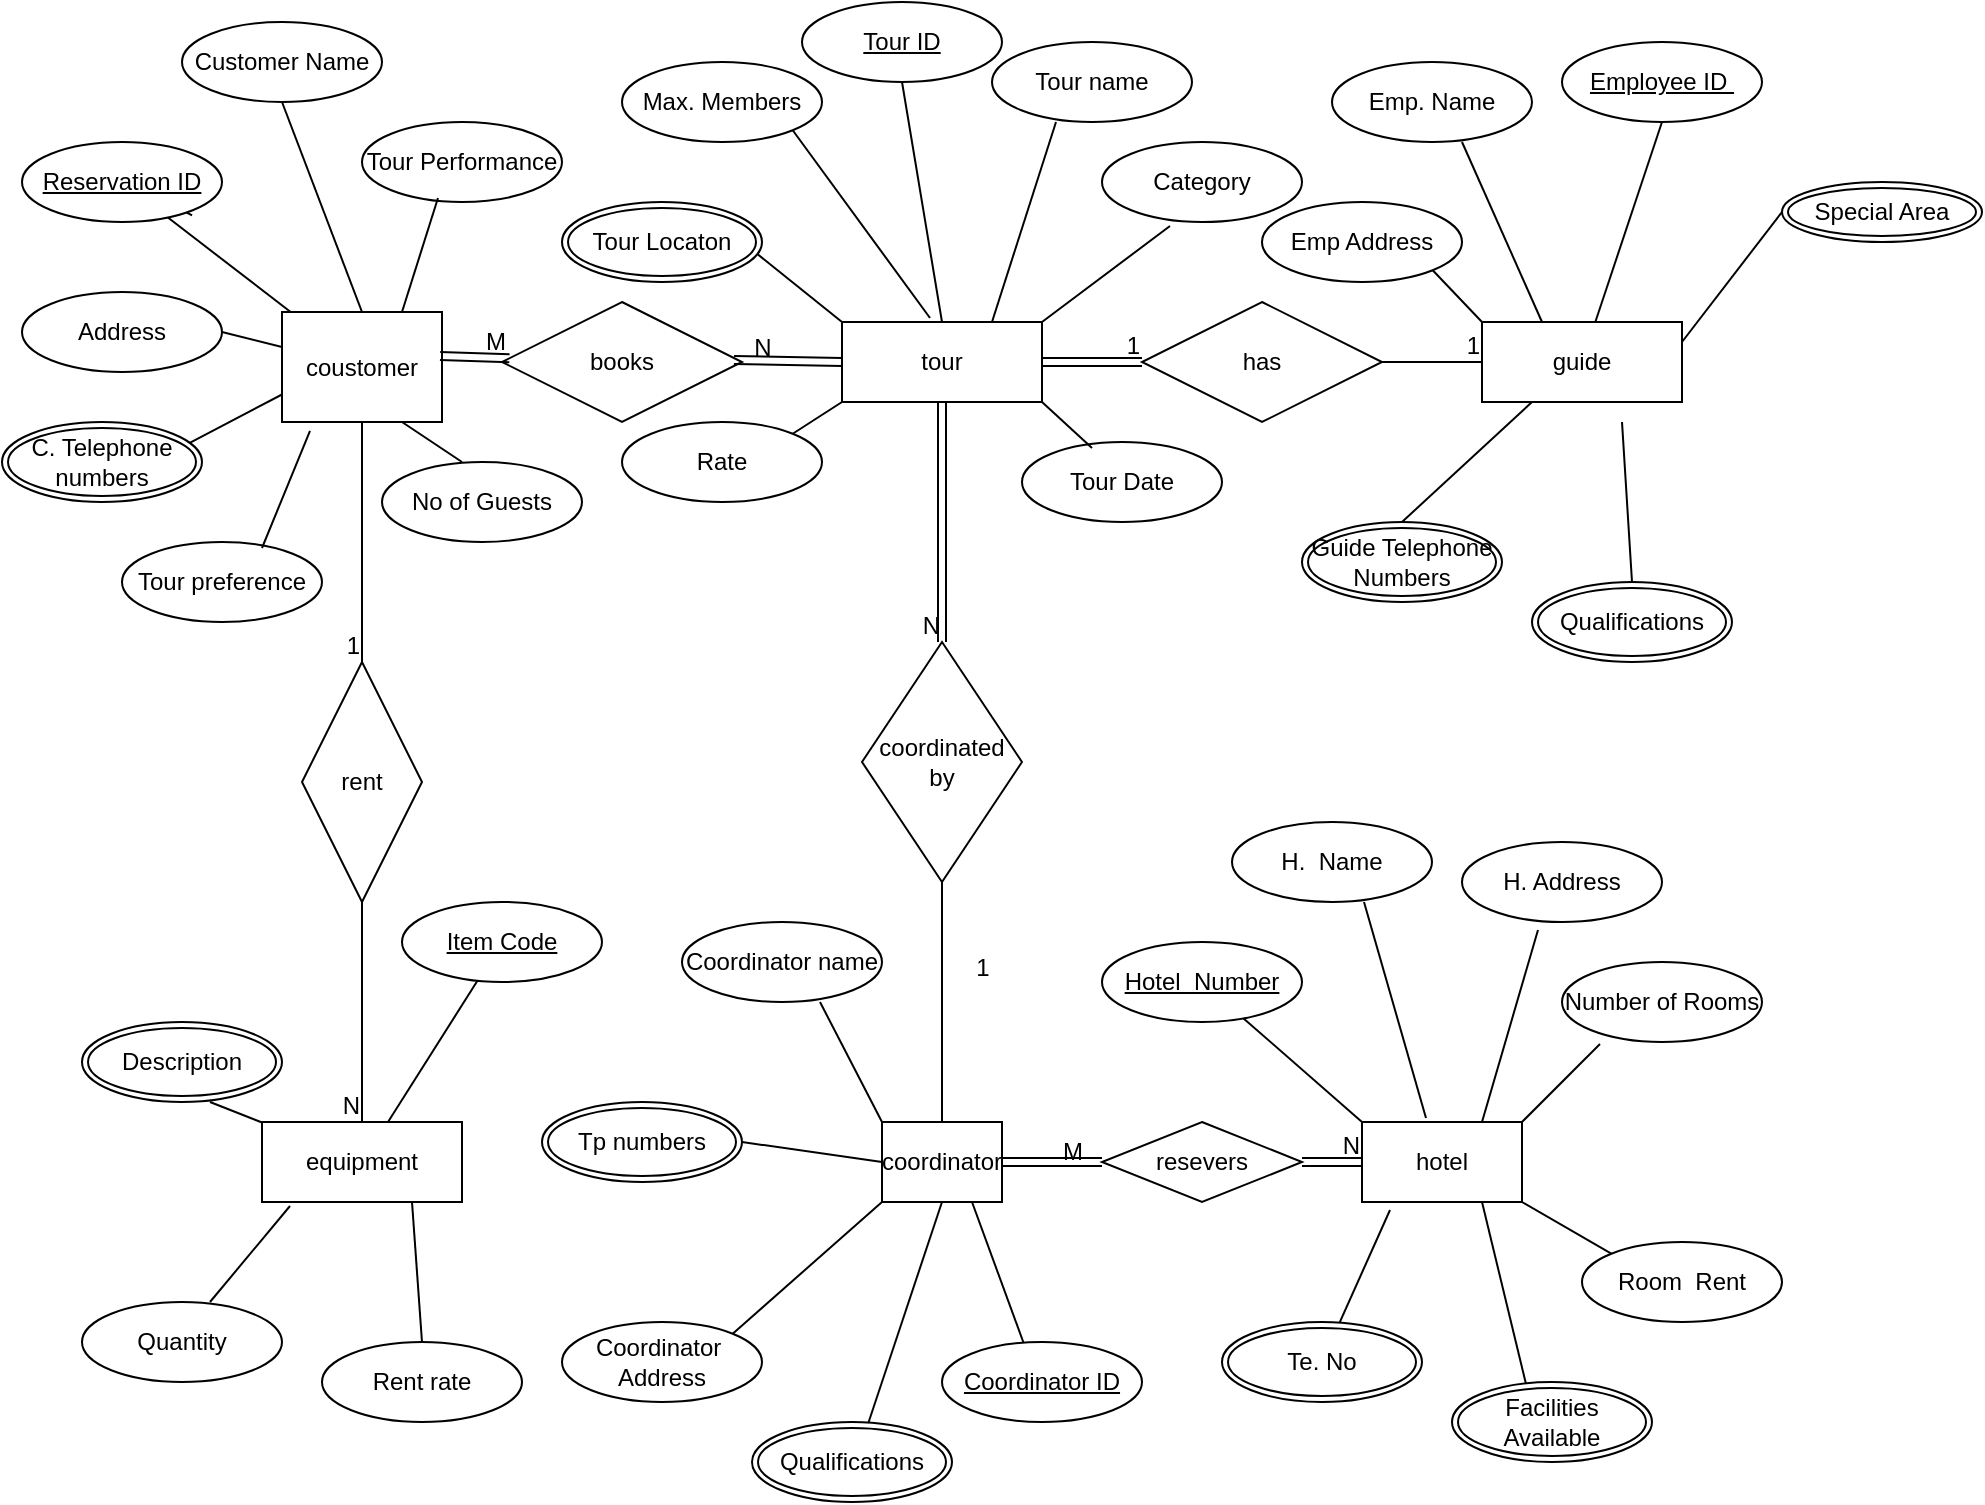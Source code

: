 <mxfile version="21.6.5" type="device">
  <diagram id="R2lEEEUBdFMjLlhIrx00" name="Page-1">
    <mxGraphModel dx="1970" dy="529" grid="1" gridSize="10" guides="1" tooltips="1" connect="1" arrows="1" fold="1" page="1" pageScale="1" pageWidth="850" pageHeight="1100" math="0" shadow="0" extFonts="Permanent Marker^https://fonts.googleapis.com/css?family=Permanent+Marker">
      <root>
        <mxCell id="0" />
        <mxCell id="1" parent="0" />
        <mxCell id="r18TuqFgepV5Dsm0iEmj-1" value="tour" style="whiteSpace=wrap;html=1;align=center;" parent="1" vertex="1">
          <mxGeometry x="390" y="160" width="100" height="40" as="geometry" />
        </mxCell>
        <mxCell id="r18TuqFgepV5Dsm0iEmj-2" value="guide" style="whiteSpace=wrap;html=1;align=center;" parent="1" vertex="1">
          <mxGeometry x="710" y="160" width="100" height="40" as="geometry" />
        </mxCell>
        <mxCell id="r18TuqFgepV5Dsm0iEmj-3" value="coustomer" style="whiteSpace=wrap;html=1;align=center;" parent="1" vertex="1">
          <mxGeometry x="110" y="155" width="80" height="55" as="geometry" />
        </mxCell>
        <mxCell id="r18TuqFgepV5Dsm0iEmj-4" value="books" style="shape=rhombus;perimeter=rhombusPerimeter;whiteSpace=wrap;html=1;align=center;" parent="1" vertex="1">
          <mxGeometry x="220" y="150" width="120" height="60" as="geometry" />
        </mxCell>
        <mxCell id="r18TuqFgepV5Dsm0iEmj-5" value="has" style="shape=rhombus;perimeter=rhombusPerimeter;whiteSpace=wrap;html=1;align=center;" parent="1" vertex="1">
          <mxGeometry x="540" y="150" width="120" height="60" as="geometry" />
        </mxCell>
        <mxCell id="HvNF8EJLA1LLkvApRdPo-13" style="edgeStyle=orthogonalEdgeStyle;rounded=0;orthogonalLoop=1;jettySize=auto;html=1;exitX=0.5;exitY=1;exitDx=0;exitDy=0;" edge="1" parent="1" source="r18TuqFgepV5Dsm0iEmj-6">
          <mxGeometry relative="1" as="geometry">
            <mxPoint x="400" y="380" as="targetPoint" />
          </mxGeometry>
        </mxCell>
        <mxCell id="r18TuqFgepV5Dsm0iEmj-6" value="coordinated by" style="shape=rhombus;perimeter=rhombusPerimeter;whiteSpace=wrap;html=1;align=center;direction=south;" parent="1" vertex="1">
          <mxGeometry x="400" y="320" width="80" height="120" as="geometry" />
        </mxCell>
        <mxCell id="r18TuqFgepV5Dsm0iEmj-7" value="coordinator" style="whiteSpace=wrap;html=1;align=center;" parent="1" vertex="1">
          <mxGeometry x="410" y="560" width="60" height="40" as="geometry" />
        </mxCell>
        <mxCell id="r18TuqFgepV5Dsm0iEmj-8" value="hotel" style="whiteSpace=wrap;html=1;align=center;" parent="1" vertex="1">
          <mxGeometry x="650" y="560" width="80" height="40" as="geometry" />
        </mxCell>
        <mxCell id="r18TuqFgepV5Dsm0iEmj-9" value="equipment" style="whiteSpace=wrap;html=1;align=center;" parent="1" vertex="1">
          <mxGeometry x="100" y="560" width="100" height="40" as="geometry" />
        </mxCell>
        <mxCell id="r18TuqFgepV5Dsm0iEmj-12" value="resevers" style="shape=rhombus;perimeter=rhombusPerimeter;whiteSpace=wrap;html=1;align=center;" parent="1" vertex="1">
          <mxGeometry x="520" y="560" width="100" height="40" as="geometry" />
        </mxCell>
        <mxCell id="r18TuqFgepV5Dsm0iEmj-26" value="" style="endArrow=none;html=1;rounded=0;exitX=0.5;exitY=0;exitDx=0;exitDy=0;" parent="1" source="r18TuqFgepV5Dsm0iEmj-7" edge="1">
          <mxGeometry relative="1" as="geometry">
            <mxPoint x="440" y="550" as="sourcePoint" />
            <mxPoint x="440" y="470" as="targetPoint" />
            <Array as="points">
              <mxPoint x="440" y="440" />
            </Array>
          </mxGeometry>
        </mxCell>
        <mxCell id="r18TuqFgepV5Dsm0iEmj-32" style="edgeStyle=orthogonalEdgeStyle;rounded=0;orthogonalLoop=1;jettySize=auto;html=1;exitX=0.5;exitY=0;exitDx=0;exitDy=0;" parent="1" source="r18TuqFgepV5Dsm0iEmj-27" edge="1">
          <mxGeometry relative="1" as="geometry">
            <mxPoint x="180" y="390" as="targetPoint" />
          </mxGeometry>
        </mxCell>
        <mxCell id="r18TuqFgepV5Dsm0iEmj-27" value="rent" style="shape=rhombus;perimeter=rhombusPerimeter;whiteSpace=wrap;html=1;align=center;direction=south;" parent="1" vertex="1">
          <mxGeometry x="120" y="330" width="60" height="120" as="geometry" />
        </mxCell>
        <mxCell id="r18TuqFgepV5Dsm0iEmj-38" value="Tour ID" style="ellipse;whiteSpace=wrap;html=1;align=center;fontStyle=4;" parent="1" vertex="1">
          <mxGeometry x="370" width="100" height="40" as="geometry" />
        </mxCell>
        <mxCell id="r18TuqFgepV5Dsm0iEmj-41" value="Rate" style="ellipse;whiteSpace=wrap;html=1;align=center;" parent="1" vertex="1">
          <mxGeometry x="280" y="210" width="100" height="40" as="geometry" />
        </mxCell>
        <mxCell id="r18TuqFgepV5Dsm0iEmj-42" value="Tour Date" style="ellipse;whiteSpace=wrap;html=1;align=center;" parent="1" vertex="1">
          <mxGeometry x="480" y="220" width="100" height="40" as="geometry" />
        </mxCell>
        <mxCell id="r18TuqFgepV5Dsm0iEmj-44" value="Max. Members" style="ellipse;whiteSpace=wrap;html=1;align=center;" parent="1" vertex="1">
          <mxGeometry x="280" y="30" width="100" height="40" as="geometry" />
        </mxCell>
        <mxCell id="r18TuqFgepV5Dsm0iEmj-45" value="Category" style="ellipse;whiteSpace=wrap;html=1;align=center;" parent="1" vertex="1">
          <mxGeometry x="520" y="70" width="100" height="40" as="geometry" />
        </mxCell>
        <mxCell id="r18TuqFgepV5Dsm0iEmj-46" value="Tour name" style="ellipse;whiteSpace=wrap;html=1;align=center;" parent="1" vertex="1">
          <mxGeometry x="465" y="20" width="100" height="40" as="geometry" />
        </mxCell>
        <mxCell id="r18TuqFgepV5Dsm0iEmj-47" value="" style="endArrow=none;html=1;rounded=0;exitX=1;exitY=1;exitDx=0;exitDy=0;entryX=0;entryY=0;entryDx=0;entryDy=0;" parent="1" target="r18TuqFgepV5Dsm0iEmj-1" edge="1">
          <mxGeometry relative="1" as="geometry">
            <mxPoint x="345.355" y="124.142" as="sourcePoint" />
            <mxPoint x="415" y="130" as="targetPoint" />
          </mxGeometry>
        </mxCell>
        <mxCell id="r18TuqFgepV5Dsm0iEmj-50" value="" style="endArrow=none;html=1;rounded=0;exitX=0.32;exitY=1;exitDx=0;exitDy=0;exitPerimeter=0;entryX=0.75;entryY=0;entryDx=0;entryDy=0;" parent="1" source="r18TuqFgepV5Dsm0iEmj-46" target="r18TuqFgepV5Dsm0iEmj-1" edge="1">
          <mxGeometry relative="1" as="geometry">
            <mxPoint x="350" y="170" as="sourcePoint" />
            <mxPoint x="510" y="170" as="targetPoint" />
          </mxGeometry>
        </mxCell>
        <mxCell id="r18TuqFgepV5Dsm0iEmj-51" value="" style="endArrow=none;html=1;rounded=0;exitX=0.5;exitY=1;exitDx=0;exitDy=0;entryX=0.5;entryY=0;entryDx=0;entryDy=0;" parent="1" source="r18TuqFgepV5Dsm0iEmj-38" target="r18TuqFgepV5Dsm0iEmj-1" edge="1">
          <mxGeometry relative="1" as="geometry">
            <mxPoint x="410" y="60" as="sourcePoint" />
            <mxPoint x="460" y="150" as="targetPoint" />
          </mxGeometry>
        </mxCell>
        <mxCell id="r18TuqFgepV5Dsm0iEmj-52" value="" style="endArrow=none;html=1;rounded=0;exitX=1;exitY=1;exitDx=0;exitDy=0;entryX=0.44;entryY=-0.05;entryDx=0;entryDy=0;entryPerimeter=0;" parent="1" source="r18TuqFgepV5Dsm0iEmj-44" target="r18TuqFgepV5Dsm0iEmj-1" edge="1">
          <mxGeometry relative="1" as="geometry">
            <mxPoint x="360" y="80" as="sourcePoint" />
            <mxPoint x="510" y="170" as="targetPoint" />
            <Array as="points" />
          </mxGeometry>
        </mxCell>
        <mxCell id="r18TuqFgepV5Dsm0iEmj-54" value="" style="endArrow=none;html=1;rounded=0;exitX=1;exitY=0;exitDx=0;exitDy=0;entryX=0;entryY=1;entryDx=0;entryDy=0;" parent="1" source="r18TuqFgepV5Dsm0iEmj-41" target="r18TuqFgepV5Dsm0iEmj-1" edge="1">
          <mxGeometry relative="1" as="geometry">
            <mxPoint x="350" y="170" as="sourcePoint" />
            <mxPoint x="510" y="170" as="targetPoint" />
          </mxGeometry>
        </mxCell>
        <mxCell id="r18TuqFgepV5Dsm0iEmj-55" value="" style="endArrow=none;html=1;rounded=0;exitX=1;exitY=1;exitDx=0;exitDy=0;exitPerimeter=0;entryX=0.35;entryY=0.075;entryDx=0;entryDy=0;entryPerimeter=0;" parent="1" source="r18TuqFgepV5Dsm0iEmj-1" target="r18TuqFgepV5Dsm0iEmj-42" edge="1">
          <mxGeometry relative="1" as="geometry">
            <mxPoint x="350" y="170" as="sourcePoint" />
            <mxPoint x="520" y="210" as="targetPoint" />
          </mxGeometry>
        </mxCell>
        <mxCell id="r18TuqFgepV5Dsm0iEmj-56" value="" style="endArrow=none;html=1;rounded=0;exitX=0.34;exitY=1.05;exitDx=0;exitDy=0;exitPerimeter=0;entryX=1;entryY=0;entryDx=0;entryDy=0;" parent="1" source="r18TuqFgepV5Dsm0iEmj-45" target="r18TuqFgepV5Dsm0iEmj-1" edge="1">
          <mxGeometry relative="1" as="geometry">
            <mxPoint x="350" y="170" as="sourcePoint" />
            <mxPoint x="510" y="170" as="targetPoint" />
          </mxGeometry>
        </mxCell>
        <mxCell id="r18TuqFgepV5Dsm0iEmj-57" value="Tour Locaton" style="ellipse;shape=doubleEllipse;margin=3;whiteSpace=wrap;html=1;align=center;" parent="1" vertex="1">
          <mxGeometry x="250" y="100" width="100" height="40" as="geometry" />
        </mxCell>
        <mxCell id="r18TuqFgepV5Dsm0iEmj-59" value="Tour Performance" style="ellipse;whiteSpace=wrap;html=1;align=center;" parent="1" vertex="1">
          <mxGeometry x="150" y="60" width="100" height="40" as="geometry" />
        </mxCell>
        <mxCell id="r18TuqFgepV5Dsm0iEmj-60" value="No of Guests" style="ellipse;whiteSpace=wrap;html=1;align=center;" parent="1" vertex="1">
          <mxGeometry x="160" y="230" width="100" height="40" as="geometry" />
        </mxCell>
        <mxCell id="r18TuqFgepV5Dsm0iEmj-63" value="Customer Name" style="ellipse;whiteSpace=wrap;html=1;align=center;" parent="1" vertex="1">
          <mxGeometry x="60" y="10" width="100" height="40" as="geometry" />
        </mxCell>
        <mxCell id="r18TuqFgepV5Dsm0iEmj-64" value="Address" style="ellipse;whiteSpace=wrap;html=1;align=center;" parent="1" vertex="1">
          <mxGeometry x="-20" y="145" width="100" height="40" as="geometry" />
        </mxCell>
        <mxCell id="r18TuqFgepV5Dsm0iEmj-66" value="Tour preference" style="ellipse;whiteSpace=wrap;html=1;align=center;" parent="1" vertex="1">
          <mxGeometry x="30" y="270" width="100" height="40" as="geometry" />
        </mxCell>
        <mxCell id="br56cI-jN-x2elm2DFT--1" value="Employee ID&amp;nbsp;" style="ellipse;whiteSpace=wrap;html=1;align=center;fontStyle=4;" parent="1" vertex="1">
          <mxGeometry x="750" y="20" width="100" height="40" as="geometry" />
        </mxCell>
        <mxCell id="UcZ7IeQ1sM5zUdhjPJlX-1" value="" style="endArrow=none;html=1;rounded=0;exitX=0.38;exitY=0.95;exitDx=0;exitDy=0;exitPerimeter=0;entryX=0.75;entryY=0;entryDx=0;entryDy=0;" parent="1" source="r18TuqFgepV5Dsm0iEmj-59" target="r18TuqFgepV5Dsm0iEmj-3" edge="1">
          <mxGeometry relative="1" as="geometry">
            <mxPoint x="150" y="120" as="sourcePoint" />
            <mxPoint x="170" y="150" as="targetPoint" />
          </mxGeometry>
        </mxCell>
        <mxCell id="UcZ7IeQ1sM5zUdhjPJlX-2" value="" style="endArrow=none;html=1;rounded=0;entryX=0;entryY=0.75;entryDx=0;entryDy=0;" parent="1" target="r18TuqFgepV5Dsm0iEmj-3" edge="1">
          <mxGeometry relative="1" as="geometry">
            <mxPoint x="58.14" y="223.468" as="sourcePoint" />
            <mxPoint x="500" y="280" as="targetPoint" />
          </mxGeometry>
        </mxCell>
        <mxCell id="UcZ7IeQ1sM5zUdhjPJlX-3" value="" style="endArrow=none;html=1;rounded=0;exitX=0.7;exitY=0.075;exitDx=0;exitDy=0;exitPerimeter=0;entryX=0.175;entryY=1.08;entryDx=0;entryDy=0;entryPerimeter=0;" parent="1" source="r18TuqFgepV5Dsm0iEmj-66" target="r18TuqFgepV5Dsm0iEmj-3" edge="1">
          <mxGeometry relative="1" as="geometry">
            <mxPoint x="340" y="280" as="sourcePoint" />
            <mxPoint x="220" y="220" as="targetPoint" />
          </mxGeometry>
        </mxCell>
        <mxCell id="UcZ7IeQ1sM5zUdhjPJlX-4" value="" style="endArrow=none;html=1;rounded=0;exitX=0.4;exitY=0;exitDx=0;exitDy=0;exitPerimeter=0;entryX=0.75;entryY=1;entryDx=0;entryDy=0;" parent="1" source="r18TuqFgepV5Dsm0iEmj-60" target="r18TuqFgepV5Dsm0iEmj-3" edge="1">
          <mxGeometry relative="1" as="geometry">
            <mxPoint x="340" y="280" as="sourcePoint" />
            <mxPoint x="500" y="280" as="targetPoint" />
          </mxGeometry>
        </mxCell>
        <mxCell id="UcZ7IeQ1sM5zUdhjPJlX-5" value="" style="endArrow=none;html=1;rounded=0;exitX=0.5;exitY=1;exitDx=0;exitDy=0;entryX=0.5;entryY=0;entryDx=0;entryDy=0;" parent="1" source="r18TuqFgepV5Dsm0iEmj-63" target="r18TuqFgepV5Dsm0iEmj-3" edge="1">
          <mxGeometry relative="1" as="geometry">
            <mxPoint x="340" y="280" as="sourcePoint" />
            <mxPoint x="500" y="280" as="targetPoint" />
          </mxGeometry>
        </mxCell>
        <mxCell id="UcZ7IeQ1sM5zUdhjPJlX-6" value="" style="endArrow=none;html=1;rounded=0;" parent="1" source="9d2cgSUT6q1FLaCxKnOU-1" target="r18TuqFgepV5Dsm0iEmj-3" edge="1">
          <mxGeometry relative="1" as="geometry">
            <mxPoint x="65.04" y="106.639" as="sourcePoint" />
            <mxPoint x="500" y="280" as="targetPoint" />
          </mxGeometry>
        </mxCell>
        <mxCell id="UcZ7IeQ1sM5zUdhjPJlX-7" value="" style="endArrow=none;html=1;rounded=0;exitX=1;exitY=0.5;exitDx=0;exitDy=0;" parent="1" source="r18TuqFgepV5Dsm0iEmj-64" target="r18TuqFgepV5Dsm0iEmj-3" edge="1">
          <mxGeometry relative="1" as="geometry">
            <mxPoint x="340" y="280" as="sourcePoint" />
            <mxPoint x="500" y="280" as="targetPoint" />
          </mxGeometry>
        </mxCell>
        <mxCell id="UcZ7IeQ1sM5zUdhjPJlX-15" value="" style="endArrow=none;html=1;rounded=0;exitX=0.5;exitY=1;exitDx=0;exitDy=0;" parent="1" source="br56cI-jN-x2elm2DFT--1" target="r18TuqFgepV5Dsm0iEmj-2" edge="1">
          <mxGeometry relative="1" as="geometry">
            <mxPoint x="340" y="280" as="sourcePoint" />
            <mxPoint x="500" y="280" as="targetPoint" />
          </mxGeometry>
        </mxCell>
        <mxCell id="UcZ7IeQ1sM5zUdhjPJlX-16" value="Item Code" style="ellipse;whiteSpace=wrap;html=1;align=center;fontStyle=4;" parent="1" vertex="1">
          <mxGeometry x="170" y="450" width="100" height="40" as="geometry" />
        </mxCell>
        <mxCell id="UcZ7IeQ1sM5zUdhjPJlX-17" value="Rent rate" style="ellipse;whiteSpace=wrap;html=1;align=center;" parent="1" vertex="1">
          <mxGeometry x="130" y="670" width="100" height="40" as="geometry" />
        </mxCell>
        <mxCell id="UcZ7IeQ1sM5zUdhjPJlX-18" value="Quantity" style="ellipse;whiteSpace=wrap;html=1;align=center;" parent="1" vertex="1">
          <mxGeometry x="10" y="650" width="100" height="40" as="geometry" />
        </mxCell>
        <mxCell id="UcZ7IeQ1sM5zUdhjPJlX-20" value="" style="endArrow=none;html=1;rounded=0;exitX=0.74;exitY=1;exitDx=0;exitDy=0;exitPerimeter=0;" parent="1" target="r18TuqFgepV5Dsm0iEmj-9" edge="1">
          <mxGeometry relative="1" as="geometry">
            <mxPoint x="74" y="550" as="sourcePoint" />
            <mxPoint x="500" y="590" as="targetPoint" />
          </mxGeometry>
        </mxCell>
        <mxCell id="UcZ7IeQ1sM5zUdhjPJlX-21" value="" style="endArrow=none;html=1;rounded=0;entryX=0.14;entryY=1.05;entryDx=0;entryDy=0;entryPerimeter=0;" parent="1" target="r18TuqFgepV5Dsm0iEmj-9" edge="1">
          <mxGeometry relative="1" as="geometry">
            <mxPoint x="74" y="650" as="sourcePoint" />
            <mxPoint x="500" y="590" as="targetPoint" />
          </mxGeometry>
        </mxCell>
        <mxCell id="UcZ7IeQ1sM5zUdhjPJlX-22" value="" style="endArrow=none;html=1;rounded=0;exitX=0.5;exitY=0;exitDx=0;exitDy=0;entryX=0.75;entryY=1;entryDx=0;entryDy=0;" parent="1" source="UcZ7IeQ1sM5zUdhjPJlX-17" target="r18TuqFgepV5Dsm0iEmj-9" edge="1">
          <mxGeometry relative="1" as="geometry">
            <mxPoint x="340" y="590" as="sourcePoint" />
            <mxPoint x="500" y="590" as="targetPoint" />
          </mxGeometry>
        </mxCell>
        <mxCell id="UcZ7IeQ1sM5zUdhjPJlX-26" value="Coordinator name" style="ellipse;whiteSpace=wrap;html=1;align=center;" parent="1" vertex="1">
          <mxGeometry x="310" y="460" width="100" height="40" as="geometry" />
        </mxCell>
        <mxCell id="UcZ7IeQ1sM5zUdhjPJlX-28" value="Coordinator&amp;nbsp; Address" style="ellipse;whiteSpace=wrap;html=1;align=center;" parent="1" vertex="1">
          <mxGeometry x="250" y="660" width="100" height="40" as="geometry" />
        </mxCell>
        <mxCell id="UcZ7IeQ1sM5zUdhjPJlX-30" value="" style="endArrow=none;html=1;rounded=0;entryX=0.41;entryY=0.025;entryDx=0;entryDy=0;exitX=0.75;exitY=1;exitDx=0;exitDy=0;entryPerimeter=0;" parent="1" source="r18TuqFgepV5Dsm0iEmj-7" target="llbOTQlvvOlnSffvLt0a-7" edge="1">
          <mxGeometry relative="1" as="geometry">
            <mxPoint x="340" y="590" as="sourcePoint" />
            <mxPoint x="510" y="650" as="targetPoint" />
          </mxGeometry>
        </mxCell>
        <mxCell id="UcZ7IeQ1sM5zUdhjPJlX-31" value="" style="endArrow=none;html=1;rounded=0;exitX=0.5;exitY=0;exitDx=0;exitDy=0;entryX=0.5;entryY=1;entryDx=0;entryDy=0;" parent="1" target="r18TuqFgepV5Dsm0iEmj-7" edge="1">
          <mxGeometry relative="1" as="geometry">
            <mxPoint x="400" y="720" as="sourcePoint" />
            <mxPoint x="500" y="590" as="targetPoint" />
          </mxGeometry>
        </mxCell>
        <mxCell id="UcZ7IeQ1sM5zUdhjPJlX-32" value="" style="endArrow=none;html=1;rounded=0;exitX=1;exitY=0;exitDx=0;exitDy=0;entryX=0;entryY=1;entryDx=0;entryDy=0;" parent="1" source="UcZ7IeQ1sM5zUdhjPJlX-28" target="r18TuqFgepV5Dsm0iEmj-7" edge="1">
          <mxGeometry relative="1" as="geometry">
            <mxPoint x="340" y="590" as="sourcePoint" />
            <mxPoint x="500" y="590" as="targetPoint" />
          </mxGeometry>
        </mxCell>
        <mxCell id="UcZ7IeQ1sM5zUdhjPJlX-33" value="" style="endArrow=none;html=1;rounded=0;exitX=1;exitY=0.5;exitDx=0;exitDy=0;" parent="1" edge="1">
          <mxGeometry relative="1" as="geometry">
            <mxPoint x="340" y="570" as="sourcePoint" />
            <mxPoint x="410" y="580" as="targetPoint" />
          </mxGeometry>
        </mxCell>
        <mxCell id="UcZ7IeQ1sM5zUdhjPJlX-34" value="" style="endArrow=none;html=1;rounded=0;exitX=0.69;exitY=1;exitDx=0;exitDy=0;exitPerimeter=0;entryX=0;entryY=0;entryDx=0;entryDy=0;" parent="1" source="UcZ7IeQ1sM5zUdhjPJlX-26" target="r18TuqFgepV5Dsm0iEmj-7" edge="1">
          <mxGeometry relative="1" as="geometry">
            <mxPoint x="340" y="590" as="sourcePoint" />
            <mxPoint x="500" y="590" as="targetPoint" />
          </mxGeometry>
        </mxCell>
        <mxCell id="UcZ7IeQ1sM5zUdhjPJlX-35" value="Emp Address" style="ellipse;whiteSpace=wrap;html=1;align=center;" parent="1" vertex="1">
          <mxGeometry x="600" y="100" width="100" height="40" as="geometry" />
        </mxCell>
        <mxCell id="UcZ7IeQ1sM5zUdhjPJlX-36" value="Emp. Name" style="ellipse;whiteSpace=wrap;html=1;align=center;" parent="1" vertex="1">
          <mxGeometry x="635" y="30" width="100" height="40" as="geometry" />
        </mxCell>
        <mxCell id="UcZ7IeQ1sM5zUdhjPJlX-37" value="Guide Telephone Numbers" style="ellipse;shape=doubleEllipse;margin=3;whiteSpace=wrap;html=1;align=center;" parent="1" vertex="1">
          <mxGeometry x="620" y="260" width="100" height="40" as="geometry" />
        </mxCell>
        <mxCell id="UcZ7IeQ1sM5zUdhjPJlX-39" value="" style="endArrow=none;html=1;rounded=0;exitX=0;exitY=0;exitDx=0;exitDy=0;entryX=1;entryY=1;entryDx=0;entryDy=0;" parent="1" source="r18TuqFgepV5Dsm0iEmj-2" target="UcZ7IeQ1sM5zUdhjPJlX-35" edge="1">
          <mxGeometry relative="1" as="geometry">
            <mxPoint x="340" y="120" as="sourcePoint" />
            <mxPoint x="500" y="120" as="targetPoint" />
          </mxGeometry>
        </mxCell>
        <mxCell id="UcZ7IeQ1sM5zUdhjPJlX-41" value="" style="endArrow=none;html=1;rounded=0;exitX=0.5;exitY=0;exitDx=0;exitDy=0;" parent="1" edge="1">
          <mxGeometry relative="1" as="geometry">
            <mxPoint x="785" y="290" as="sourcePoint" />
            <mxPoint x="780" y="210" as="targetPoint" />
          </mxGeometry>
        </mxCell>
        <mxCell id="UcZ7IeQ1sM5zUdhjPJlX-42" value="" style="endArrow=none;html=1;rounded=0;entryX=0.25;entryY=1;entryDx=0;entryDy=0;exitX=0.5;exitY=0;exitDx=0;exitDy=0;" parent="1" source="UcZ7IeQ1sM5zUdhjPJlX-37" target="r18TuqFgepV5Dsm0iEmj-2" edge="1">
          <mxGeometry relative="1" as="geometry">
            <mxPoint x="690" y="280" as="sourcePoint" />
            <mxPoint x="500" y="120" as="targetPoint" />
          </mxGeometry>
        </mxCell>
        <mxCell id="UcZ7IeQ1sM5zUdhjPJlX-43" value="" style="endArrow=none;html=1;rounded=0;" parent="1" edge="1">
          <mxGeometry relative="1" as="geometry">
            <mxPoint x="740" y="160" as="sourcePoint" />
            <mxPoint x="700" y="70" as="targetPoint" />
          </mxGeometry>
        </mxCell>
        <mxCell id="UcZ7IeQ1sM5zUdhjPJlX-46" value="H. Address" style="ellipse;whiteSpace=wrap;html=1;align=center;" parent="1" vertex="1">
          <mxGeometry x="700" y="420" width="100" height="40" as="geometry" />
        </mxCell>
        <mxCell id="UcZ7IeQ1sM5zUdhjPJlX-47" value="H.&amp;nbsp; Name" style="ellipse;whiteSpace=wrap;html=1;align=center;" parent="1" vertex="1">
          <mxGeometry x="585" y="410" width="100" height="40" as="geometry" />
        </mxCell>
        <mxCell id="UcZ7IeQ1sM5zUdhjPJlX-49" value="Te. No" style="ellipse;shape=doubleEllipse;margin=3;whiteSpace=wrap;html=1;align=center;" parent="1" vertex="1">
          <mxGeometry x="580" y="660" width="100" height="40" as="geometry" />
        </mxCell>
        <mxCell id="UcZ7IeQ1sM5zUdhjPJlX-50" value="Hotel&amp;nbsp; Number" style="ellipse;whiteSpace=wrap;html=1;align=center;fontStyle=4;" parent="1" vertex="1">
          <mxGeometry x="520" y="470" width="100" height="40" as="geometry" />
        </mxCell>
        <mxCell id="UcZ7IeQ1sM5zUdhjPJlX-51" value="Room&amp;nbsp; Rent" style="ellipse;whiteSpace=wrap;html=1;align=center;" parent="1" vertex="1">
          <mxGeometry x="760" y="620" width="100" height="40" as="geometry" />
        </mxCell>
        <mxCell id="UcZ7IeQ1sM5zUdhjPJlX-52" value="Number of Rooms" style="ellipse;whiteSpace=wrap;html=1;align=center;" parent="1" vertex="1">
          <mxGeometry x="750" y="480" width="100" height="40" as="geometry" />
        </mxCell>
        <mxCell id="UcZ7IeQ1sM5zUdhjPJlX-54" value="" style="endArrow=none;html=1;rounded=0;entryX=1;entryY=1;entryDx=0;entryDy=0;exitX=0;exitY=0;exitDx=0;exitDy=0;" parent="1" source="UcZ7IeQ1sM5zUdhjPJlX-51" target="r18TuqFgepV5Dsm0iEmj-8" edge="1">
          <mxGeometry relative="1" as="geometry">
            <mxPoint x="720" y="670" as="sourcePoint" />
            <mxPoint x="500" y="500" as="targetPoint" />
          </mxGeometry>
        </mxCell>
        <mxCell id="UcZ7IeQ1sM5zUdhjPJlX-55" value="" style="endArrow=none;html=1;rounded=0;entryX=0.175;entryY=1.1;entryDx=0;entryDy=0;entryPerimeter=0;" parent="1" source="UcZ7IeQ1sM5zUdhjPJlX-49" target="r18TuqFgepV5Dsm0iEmj-8" edge="1">
          <mxGeometry relative="1" as="geometry">
            <mxPoint x="340" y="500" as="sourcePoint" />
            <mxPoint x="500" y="500" as="targetPoint" />
          </mxGeometry>
        </mxCell>
        <mxCell id="UcZ7IeQ1sM5zUdhjPJlX-56" value="" style="endArrow=none;html=1;rounded=0;entryX=0.32;entryY=0.025;entryDx=0;entryDy=0;entryPerimeter=0;exitX=0.75;exitY=1;exitDx=0;exitDy=0;" parent="1" source="r18TuqFgepV5Dsm0iEmj-8" edge="1">
          <mxGeometry relative="1" as="geometry">
            <mxPoint x="580" y="540" as="sourcePoint" />
            <mxPoint x="732" y="691" as="targetPoint" />
          </mxGeometry>
        </mxCell>
        <mxCell id="UcZ7IeQ1sM5zUdhjPJlX-57" value="" style="endArrow=none;html=1;rounded=0;exitX=0.19;exitY=1.025;exitDx=0;exitDy=0;exitPerimeter=0;entryX=1;entryY=0;entryDx=0;entryDy=0;" parent="1" source="UcZ7IeQ1sM5zUdhjPJlX-52" target="r18TuqFgepV5Dsm0iEmj-8" edge="1">
          <mxGeometry relative="1" as="geometry">
            <mxPoint x="720" y="520" as="sourcePoint" />
            <mxPoint x="730" y="580" as="targetPoint" />
          </mxGeometry>
        </mxCell>
        <mxCell id="UcZ7IeQ1sM5zUdhjPJlX-58" value="" style="endArrow=none;html=1;rounded=0;entryX=0.75;entryY=0;entryDx=0;entryDy=0;exitX=0.38;exitY=1.1;exitDx=0;exitDy=0;exitPerimeter=0;" parent="1" source="UcZ7IeQ1sM5zUdhjPJlX-46" target="r18TuqFgepV5Dsm0iEmj-8" edge="1">
          <mxGeometry relative="1" as="geometry">
            <mxPoint x="340" y="500" as="sourcePoint" />
            <mxPoint x="500" y="500" as="targetPoint" />
          </mxGeometry>
        </mxCell>
        <mxCell id="UcZ7IeQ1sM5zUdhjPJlX-59" value="" style="endArrow=none;html=1;rounded=0;entryX=0.4;entryY=-0.05;entryDx=0;entryDy=0;entryPerimeter=0;exitX=0.66;exitY=1;exitDx=0;exitDy=0;exitPerimeter=0;" parent="1" source="UcZ7IeQ1sM5zUdhjPJlX-47" target="r18TuqFgepV5Dsm0iEmj-8" edge="1">
          <mxGeometry relative="1" as="geometry">
            <mxPoint x="651" y="455" as="sourcePoint" />
            <mxPoint x="650" y="520" as="targetPoint" />
          </mxGeometry>
        </mxCell>
        <mxCell id="UcZ7IeQ1sM5zUdhjPJlX-60" value="" style="endArrow=none;html=1;rounded=0;entryX=0;entryY=0;entryDx=0;entryDy=0;" parent="1" source="UcZ7IeQ1sM5zUdhjPJlX-50" target="r18TuqFgepV5Dsm0iEmj-8" edge="1">
          <mxGeometry relative="1" as="geometry">
            <mxPoint x="340" y="500" as="sourcePoint" />
            <mxPoint x="500" y="500" as="targetPoint" />
          </mxGeometry>
        </mxCell>
        <mxCell id="llbOTQlvvOlnSffvLt0a-2" value="Description" style="ellipse;shape=doubleEllipse;margin=3;whiteSpace=wrap;html=1;align=center;" parent="1" vertex="1">
          <mxGeometry x="10" y="510" width="100" height="40" as="geometry" />
        </mxCell>
        <mxCell id="llbOTQlvvOlnSffvLt0a-4" value="" style="endArrow=none;html=1;rounded=0;entryX=0.63;entryY=0;entryDx=0;entryDy=0;entryPerimeter=0;" parent="1" source="UcZ7IeQ1sM5zUdhjPJlX-16" target="r18TuqFgepV5Dsm0iEmj-9" edge="1">
          <mxGeometry relative="1" as="geometry">
            <mxPoint x="207" y="489" as="sourcePoint" />
            <mxPoint x="160" y="560" as="targetPoint" />
          </mxGeometry>
        </mxCell>
        <mxCell id="llbOTQlvvOlnSffvLt0a-5" value="Tp numbers" style="ellipse;shape=doubleEllipse;margin=3;whiteSpace=wrap;html=1;align=center;" parent="1" vertex="1">
          <mxGeometry x="240" y="550" width="100" height="40" as="geometry" />
        </mxCell>
        <mxCell id="llbOTQlvvOlnSffvLt0a-7" value="Coordinator ID" style="ellipse;whiteSpace=wrap;html=1;align=center;fontStyle=4;" parent="1" vertex="1">
          <mxGeometry x="440" y="670" width="100" height="40" as="geometry" />
        </mxCell>
        <mxCell id="9d2cgSUT6q1FLaCxKnOU-2" value="" style="endArrow=none;html=1;rounded=0;" parent="1" target="9d2cgSUT6q1FLaCxKnOU-1" edge="1">
          <mxGeometry relative="1" as="geometry">
            <mxPoint x="65.04" y="106.639" as="sourcePoint" />
            <mxPoint x="121" y="155" as="targetPoint" />
          </mxGeometry>
        </mxCell>
        <mxCell id="9d2cgSUT6q1FLaCxKnOU-1" value="Reservation ID" style="ellipse;whiteSpace=wrap;html=1;align=center;fontStyle=4;" parent="1" vertex="1">
          <mxGeometry x="-20" y="70" width="100" height="40" as="geometry" />
        </mxCell>
        <mxCell id="9d2cgSUT6q1FLaCxKnOU-4" value="C. Telephone numbers" style="ellipse;shape=doubleEllipse;margin=3;whiteSpace=wrap;html=1;align=center;" parent="1" vertex="1">
          <mxGeometry x="-30" y="210" width="100" height="40" as="geometry" />
        </mxCell>
        <mxCell id="9d2cgSUT6q1FLaCxKnOU-6" value="Qualifications" style="ellipse;shape=doubleEllipse;margin=3;whiteSpace=wrap;html=1;align=center;" parent="1" vertex="1">
          <mxGeometry x="735" y="290" width="100" height="40" as="geometry" />
        </mxCell>
        <mxCell id="9d2cgSUT6q1FLaCxKnOU-13" value="1" style="text;html=1;align=center;verticalAlign=middle;resizable=0;points=[];autosize=1;strokeColor=none;fillColor=none;" parent="1" vertex="1">
          <mxGeometry x="445" y="468" width="30" height="30" as="geometry" />
        </mxCell>
        <mxCell id="9d2cgSUT6q1FLaCxKnOU-17" value="N" style="text;html=1;align=center;verticalAlign=middle;resizable=0;points=[];autosize=1;strokeColor=none;fillColor=none;" parent="1" vertex="1">
          <mxGeometry x="335" y="158" width="30" height="30" as="geometry" />
        </mxCell>
        <mxCell id="l5K8qr3h78cqnk4pK5T1-1" value="Qualifications" style="ellipse;shape=doubleEllipse;margin=3;whiteSpace=wrap;html=1;align=center;" parent="1" vertex="1">
          <mxGeometry x="345" y="710" width="100" height="40" as="geometry" />
        </mxCell>
        <mxCell id="l5K8qr3h78cqnk4pK5T1-2" value="Facilities Available" style="ellipse;shape=doubleEllipse;margin=3;whiteSpace=wrap;html=1;align=center;" parent="1" vertex="1">
          <mxGeometry x="695" y="690" width="100" height="40" as="geometry" />
        </mxCell>
        <mxCell id="l5K8qr3h78cqnk4pK5T1-3" value="Special Area" style="ellipse;shape=doubleEllipse;margin=3;whiteSpace=wrap;html=1;align=center;" parent="1" vertex="1">
          <mxGeometry x="860" y="90" width="100" height="30" as="geometry" />
        </mxCell>
        <mxCell id="l5K8qr3h78cqnk4pK5T1-4" value="" style="endArrow=none;html=1;rounded=0;entryX=0;entryY=0.5;entryDx=0;entryDy=0;exitX=1;exitY=0.25;exitDx=0;exitDy=0;" parent="1" source="r18TuqFgepV5Dsm0iEmj-2" target="l5K8qr3h78cqnk4pK5T1-3" edge="1">
          <mxGeometry relative="1" as="geometry">
            <mxPoint x="380" y="140" as="sourcePoint" />
            <mxPoint x="540" y="140" as="targetPoint" />
          </mxGeometry>
        </mxCell>
        <mxCell id="l5K8qr3h78cqnk4pK5T1-13" value="" style="shape=link;html=1;rounded=0;exitX=0.033;exitY=0.7;exitDx=0;exitDy=0;exitPerimeter=0;entryX=0;entryY=0.5;entryDx=0;entryDy=0;" parent="1" source="9d2cgSUT6q1FLaCxKnOU-17" target="r18TuqFgepV5Dsm0iEmj-1" edge="1">
          <mxGeometry relative="1" as="geometry">
            <mxPoint x="290" y="240" as="sourcePoint" />
            <mxPoint x="450" y="240" as="targetPoint" />
          </mxGeometry>
        </mxCell>
        <mxCell id="l5K8qr3h78cqnk4pK5T1-16" value="" style="shape=link;html=1;rounded=0;entryX=0;entryY=0.5;entryDx=0;entryDy=0;exitX=0.5;exitY=1;exitDx=0;exitDy=0;" parent="1" source="r18TuqFgepV5Dsm0iEmj-1" target="r18TuqFgepV5Dsm0iEmj-6" edge="1">
          <mxGeometry relative="1" as="geometry">
            <mxPoint x="290" y="290" as="sourcePoint" />
            <mxPoint x="450" y="290" as="targetPoint" />
          </mxGeometry>
        </mxCell>
        <mxCell id="l5K8qr3h78cqnk4pK5T1-17" value="N" style="resizable=0;html=1;whiteSpace=wrap;align=right;verticalAlign=bottom;" parent="l5K8qr3h78cqnk4pK5T1-16" connectable="0" vertex="1">
          <mxGeometry x="1" relative="1" as="geometry" />
        </mxCell>
        <mxCell id="l5K8qr3h78cqnk4pK5T1-21" value="" style="shape=link;html=1;rounded=0;entryX=0;entryY=0.5;entryDx=0;entryDy=0;exitX=1;exitY=0.5;exitDx=0;exitDy=0;" parent="1" source="r18TuqFgepV5Dsm0iEmj-7" target="r18TuqFgepV5Dsm0iEmj-12" edge="1">
          <mxGeometry relative="1" as="geometry">
            <mxPoint x="290" y="490" as="sourcePoint" />
            <mxPoint x="450" y="490" as="targetPoint" />
          </mxGeometry>
        </mxCell>
        <mxCell id="l5K8qr3h78cqnk4pK5T1-23" value="" style="shape=link;html=1;rounded=0;entryX=0;entryY=0.5;entryDx=0;entryDy=0;exitX=1;exitY=0.5;exitDx=0;exitDy=0;" parent="1" source="r18TuqFgepV5Dsm0iEmj-12" target="r18TuqFgepV5Dsm0iEmj-8" edge="1">
          <mxGeometry relative="1" as="geometry">
            <mxPoint x="290" y="490" as="sourcePoint" />
            <mxPoint x="450" y="490" as="targetPoint" />
          </mxGeometry>
        </mxCell>
        <mxCell id="l5K8qr3h78cqnk4pK5T1-24" value="N" style="resizable=0;html=1;whiteSpace=wrap;align=right;verticalAlign=bottom;" parent="l5K8qr3h78cqnk4pK5T1-23" connectable="0" vertex="1">
          <mxGeometry x="1" relative="1" as="geometry" />
        </mxCell>
        <mxCell id="HvNF8EJLA1LLkvApRdPo-1" value="" style="endArrow=none;html=1;rounded=0;exitX=1;exitY=0.5;exitDx=0;exitDy=0;entryX=0.5;entryY=0;entryDx=0;entryDy=0;" edge="1" parent="1" source="r18TuqFgepV5Dsm0iEmj-27" target="r18TuqFgepV5Dsm0iEmj-9">
          <mxGeometry relative="1" as="geometry">
            <mxPoint x="220" y="340" as="sourcePoint" />
            <mxPoint x="160" y="520" as="targetPoint" />
          </mxGeometry>
        </mxCell>
        <mxCell id="HvNF8EJLA1LLkvApRdPo-2" value="N" style="resizable=0;html=1;whiteSpace=wrap;align=right;verticalAlign=bottom;" connectable="0" vertex="1" parent="HvNF8EJLA1LLkvApRdPo-1">
          <mxGeometry x="1" relative="1" as="geometry" />
        </mxCell>
        <mxCell id="HvNF8EJLA1LLkvApRdPo-3" value="" style="endArrow=none;html=1;rounded=0;entryX=0;entryY=0.5;entryDx=0;entryDy=0;exitX=0.5;exitY=1;exitDx=0;exitDy=0;" edge="1" parent="1" source="r18TuqFgepV5Dsm0iEmj-3" target="r18TuqFgepV5Dsm0iEmj-27">
          <mxGeometry relative="1" as="geometry">
            <mxPoint x="250" y="360" as="sourcePoint" />
            <mxPoint x="380" y="400" as="targetPoint" />
          </mxGeometry>
        </mxCell>
        <mxCell id="HvNF8EJLA1LLkvApRdPo-4" value="1" style="resizable=0;html=1;whiteSpace=wrap;align=right;verticalAlign=bottom;" connectable="0" vertex="1" parent="HvNF8EJLA1LLkvApRdPo-3">
          <mxGeometry x="1" relative="1" as="geometry" />
        </mxCell>
        <mxCell id="HvNF8EJLA1LLkvApRdPo-5" value="" style="shape=link;html=1;rounded=0;entryX=0;entryY=0.5;entryDx=0;entryDy=0;exitX=1;exitY=0.5;exitDx=0;exitDy=0;" edge="1" parent="1" source="r18TuqFgepV5Dsm0iEmj-1" target="r18TuqFgepV5Dsm0iEmj-5">
          <mxGeometry relative="1" as="geometry">
            <mxPoint x="220" y="290" as="sourcePoint" />
            <mxPoint x="380" y="290" as="targetPoint" />
          </mxGeometry>
        </mxCell>
        <mxCell id="HvNF8EJLA1LLkvApRdPo-6" value="1" style="resizable=0;html=1;whiteSpace=wrap;align=right;verticalAlign=bottom;" connectable="0" vertex="1" parent="HvNF8EJLA1LLkvApRdPo-5">
          <mxGeometry x="1" relative="1" as="geometry" />
        </mxCell>
        <mxCell id="HvNF8EJLA1LLkvApRdPo-7" value="" style="endArrow=none;html=1;rounded=0;entryX=0;entryY=0.5;entryDx=0;entryDy=0;" edge="1" parent="1" source="r18TuqFgepV5Dsm0iEmj-5" target="r18TuqFgepV5Dsm0iEmj-2">
          <mxGeometry relative="1" as="geometry">
            <mxPoint x="220" y="290" as="sourcePoint" />
            <mxPoint x="700" y="210" as="targetPoint" />
          </mxGeometry>
        </mxCell>
        <mxCell id="HvNF8EJLA1LLkvApRdPo-8" value="1" style="resizable=0;html=1;whiteSpace=wrap;align=right;verticalAlign=bottom;" connectable="0" vertex="1" parent="HvNF8EJLA1LLkvApRdPo-7">
          <mxGeometry x="1" relative="1" as="geometry" />
        </mxCell>
        <mxCell id="HvNF8EJLA1LLkvApRdPo-9" value="" style="shape=link;html=1;rounded=0;exitX=0.988;exitY=0.4;exitDx=0;exitDy=0;exitPerimeter=0;" edge="1" parent="1" source="r18TuqFgepV5Dsm0iEmj-3" target="r18TuqFgepV5Dsm0iEmj-4">
          <mxGeometry relative="1" as="geometry">
            <mxPoint x="200" y="180" as="sourcePoint" />
            <mxPoint x="380" y="290" as="targetPoint" />
          </mxGeometry>
        </mxCell>
        <mxCell id="HvNF8EJLA1LLkvApRdPo-10" value="M" style="resizable=0;html=1;whiteSpace=wrap;align=right;verticalAlign=bottom;" connectable="0" vertex="1" parent="HvNF8EJLA1LLkvApRdPo-9">
          <mxGeometry x="1" relative="1" as="geometry" />
        </mxCell>
        <mxCell id="HvNF8EJLA1LLkvApRdPo-12" value="M" style="text;html=1;align=center;verticalAlign=middle;resizable=0;points=[];autosize=1;strokeColor=none;fillColor=none;" vertex="1" parent="1">
          <mxGeometry x="490" y="560" width="30" height="30" as="geometry" />
        </mxCell>
      </root>
    </mxGraphModel>
  </diagram>
</mxfile>

